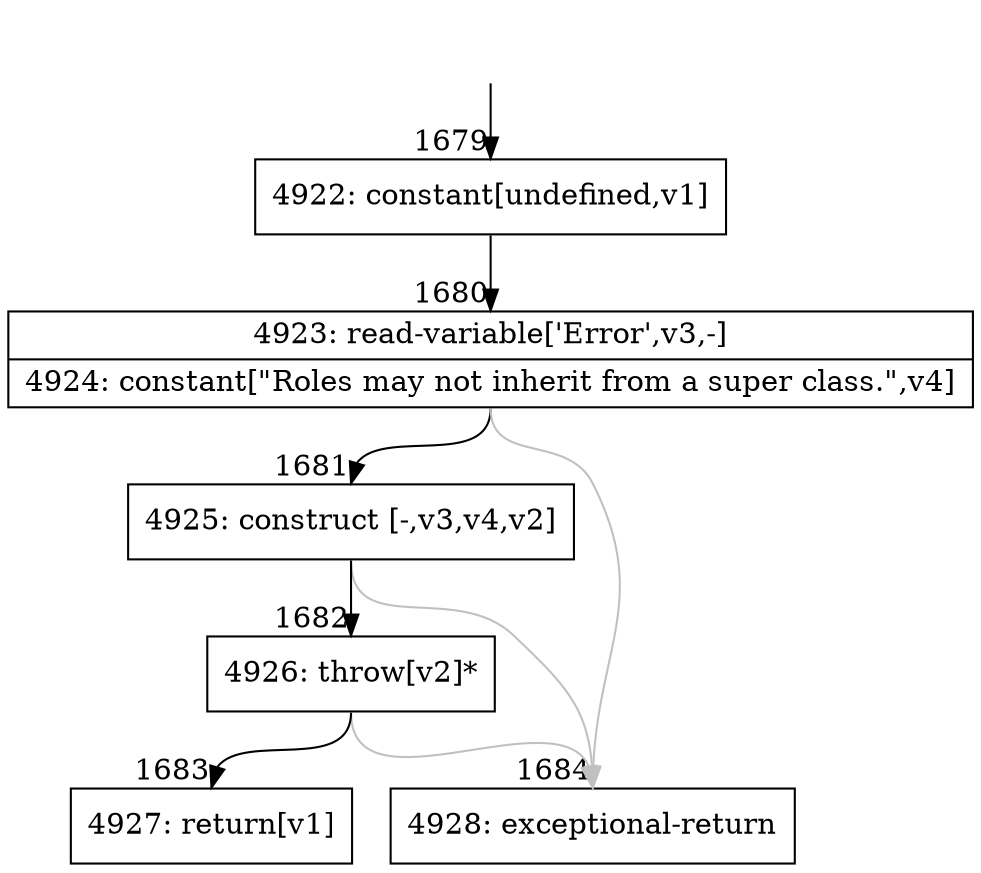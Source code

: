 digraph {
rankdir="TD"
BB_entry200[shape=none,label=""];
BB_entry200 -> BB1679 [tailport=s, headport=n, headlabel="    1679"]
BB1679 [shape=record label="{4922: constant[undefined,v1]}" ] 
BB1679 -> BB1680 [tailport=s, headport=n, headlabel="      1680"]
BB1680 [shape=record label="{4923: read-variable['Error',v3,-]|4924: constant[\"Roles may not inherit from a super class.\",v4]}" ] 
BB1680 -> BB1681 [tailport=s, headport=n, headlabel="      1681"]
BB1680 -> BB1684 [tailport=s, headport=n, color=gray, headlabel="      1684"]
BB1681 [shape=record label="{4925: construct [-,v3,v4,v2]}" ] 
BB1681 -> BB1682 [tailport=s, headport=n, headlabel="      1682"]
BB1681 -> BB1684 [tailport=s, headport=n, color=gray]
BB1682 [shape=record label="{4926: throw[v2]*}" ] 
BB1682 -> BB1683 [tailport=s, headport=n, headlabel="      1683"]
BB1682 -> BB1684 [tailport=s, headport=n, color=gray]
BB1683 [shape=record label="{4927: return[v1]}" ] 
BB1684 [shape=record label="{4928: exceptional-return}" ] 
//#$~ 1944
}
